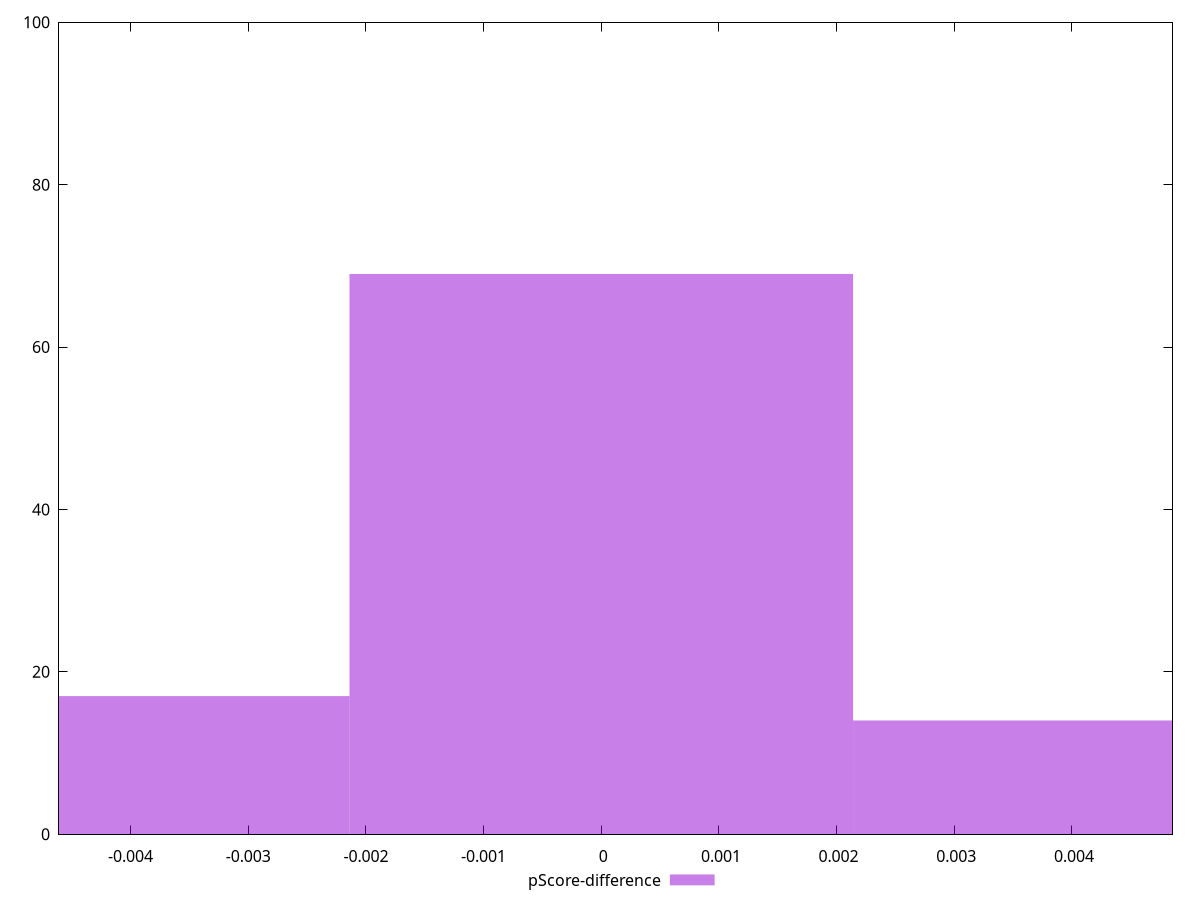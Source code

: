 reset

$pScoreDifference <<EOF
0 69
0.00427978636458585 14
-0.00427978636458585 17
EOF

set key outside below
set boxwidth 0.00427978636458585
set xrange [-0.0046085896607376275:0.00485458082769763]
set yrange [0:100]
set trange [0:100]
set style fill transparent solid 0.5 noborder
set terminal svg size 640, 490 enhanced background rgb 'white'
set output "report_00013_2021-02-09T12-04-24.940Z/estimated-input-latency/samples/pages+cached+noadtech+nomedia+nocss/pScore-difference/histogram.svg"

plot $pScoreDifference title "pScore-difference" with boxes

reset
